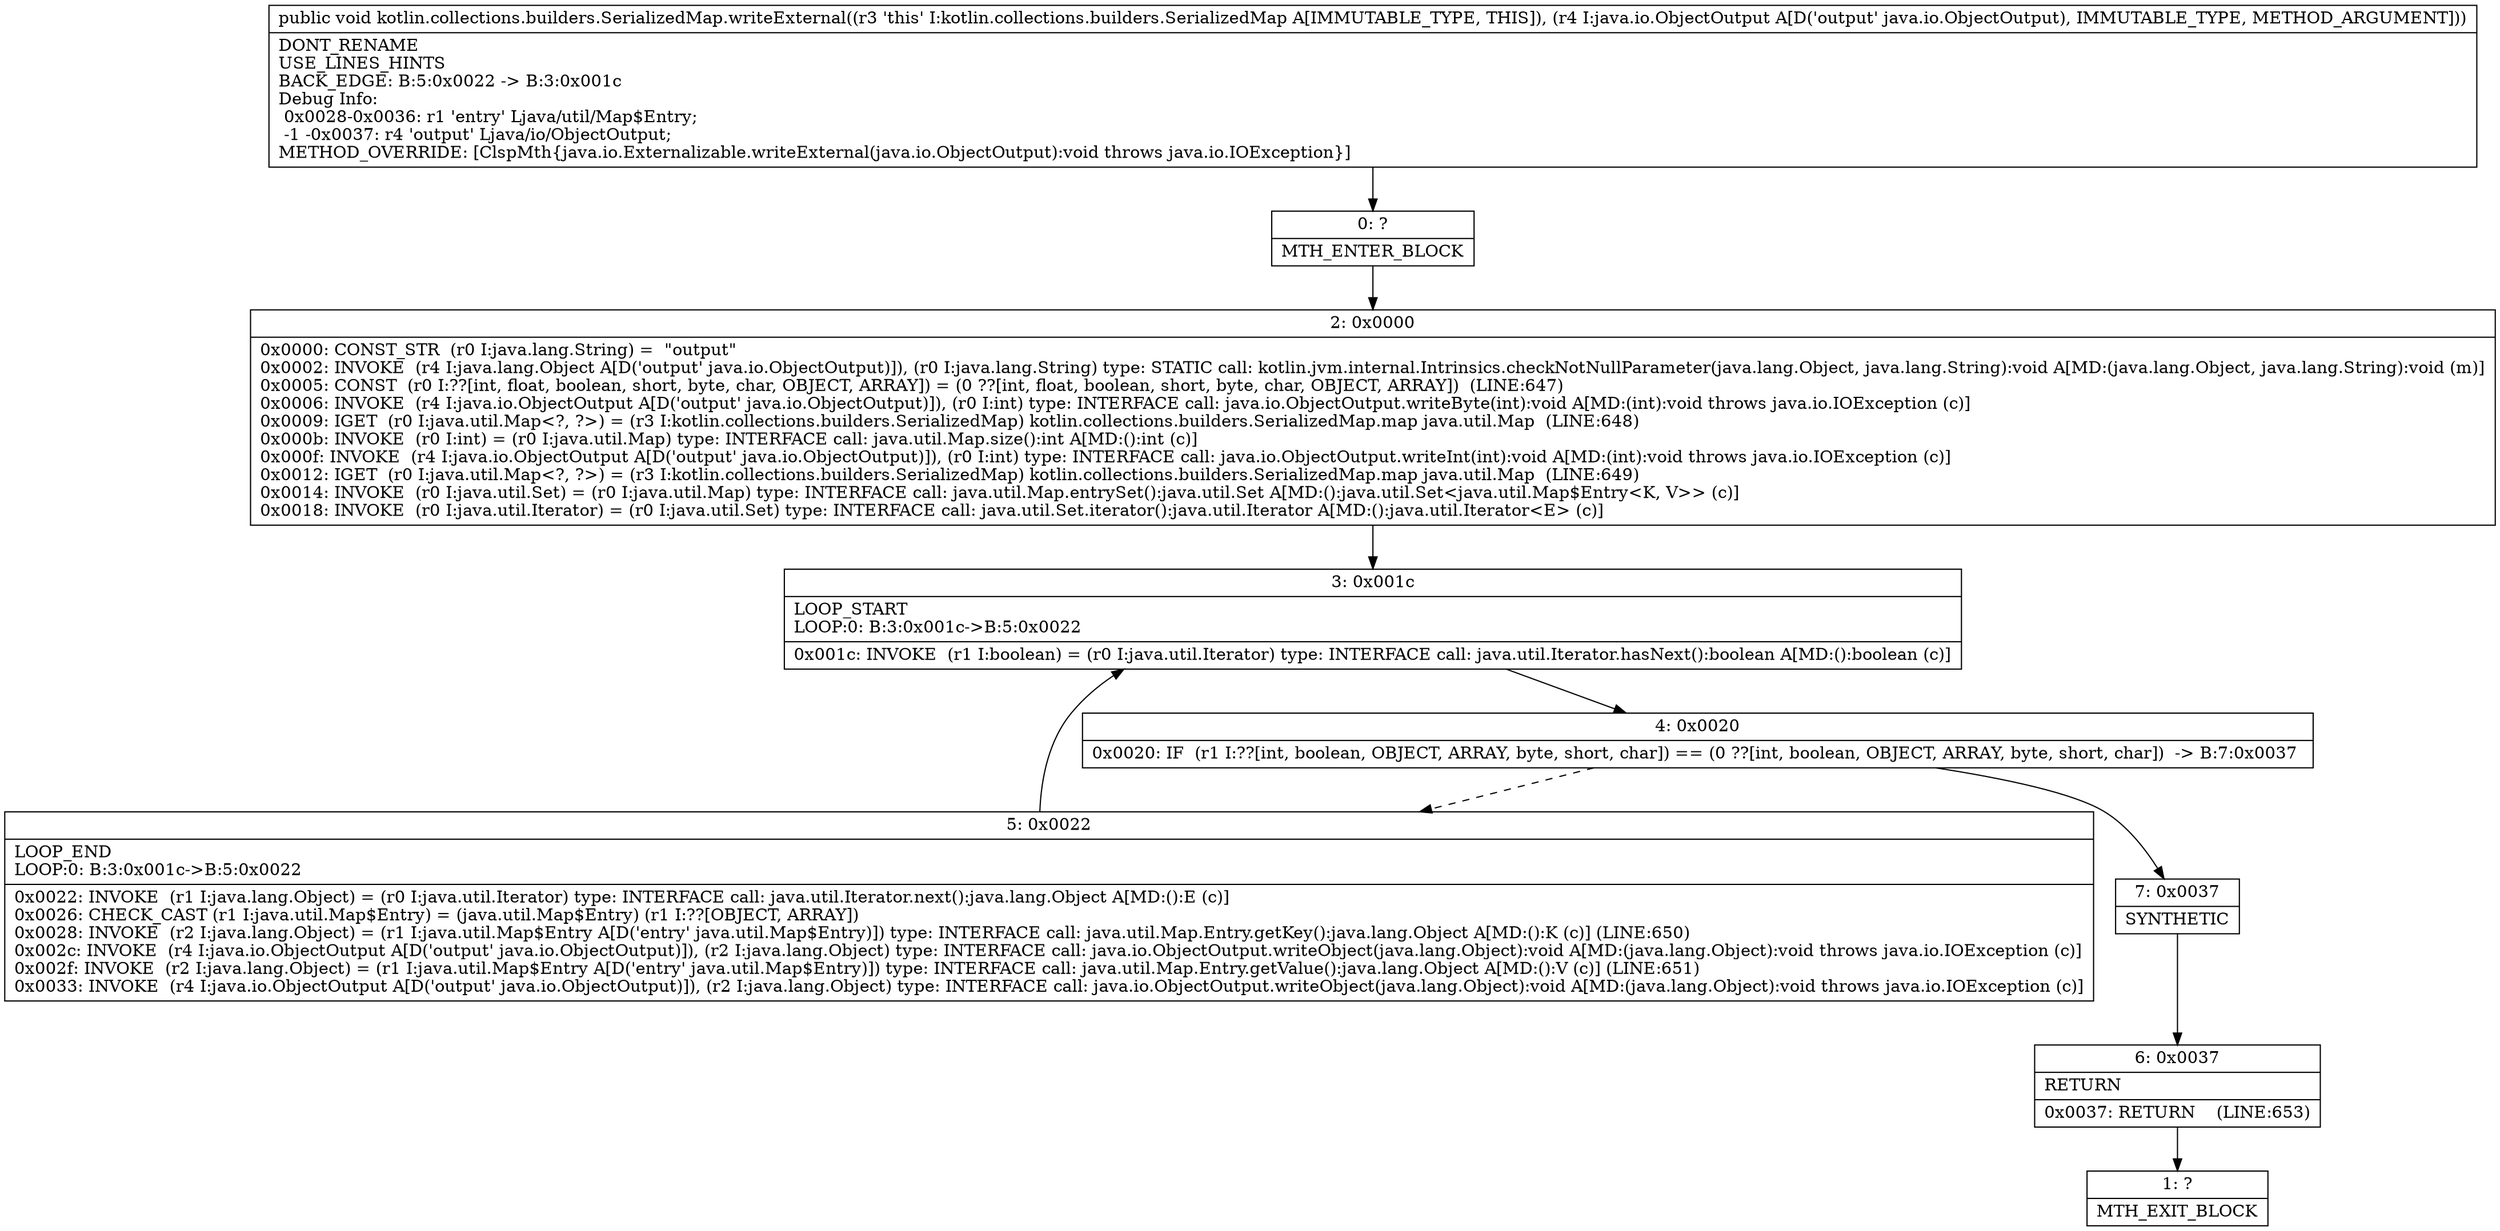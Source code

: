digraph "CFG forkotlin.collections.builders.SerializedMap.writeExternal(Ljava\/io\/ObjectOutput;)V" {
Node_0 [shape=record,label="{0\:\ ?|MTH_ENTER_BLOCK\l}"];
Node_2 [shape=record,label="{2\:\ 0x0000|0x0000: CONST_STR  (r0 I:java.lang.String) =  \"output\" \l0x0002: INVOKE  (r4 I:java.lang.Object A[D('output' java.io.ObjectOutput)]), (r0 I:java.lang.String) type: STATIC call: kotlin.jvm.internal.Intrinsics.checkNotNullParameter(java.lang.Object, java.lang.String):void A[MD:(java.lang.Object, java.lang.String):void (m)]\l0x0005: CONST  (r0 I:??[int, float, boolean, short, byte, char, OBJECT, ARRAY]) = (0 ??[int, float, boolean, short, byte, char, OBJECT, ARRAY])  (LINE:647)\l0x0006: INVOKE  (r4 I:java.io.ObjectOutput A[D('output' java.io.ObjectOutput)]), (r0 I:int) type: INTERFACE call: java.io.ObjectOutput.writeByte(int):void A[MD:(int):void throws java.io.IOException (c)]\l0x0009: IGET  (r0 I:java.util.Map\<?, ?\>) = (r3 I:kotlin.collections.builders.SerializedMap) kotlin.collections.builders.SerializedMap.map java.util.Map  (LINE:648)\l0x000b: INVOKE  (r0 I:int) = (r0 I:java.util.Map) type: INTERFACE call: java.util.Map.size():int A[MD:():int (c)]\l0x000f: INVOKE  (r4 I:java.io.ObjectOutput A[D('output' java.io.ObjectOutput)]), (r0 I:int) type: INTERFACE call: java.io.ObjectOutput.writeInt(int):void A[MD:(int):void throws java.io.IOException (c)]\l0x0012: IGET  (r0 I:java.util.Map\<?, ?\>) = (r3 I:kotlin.collections.builders.SerializedMap) kotlin.collections.builders.SerializedMap.map java.util.Map  (LINE:649)\l0x0014: INVOKE  (r0 I:java.util.Set) = (r0 I:java.util.Map) type: INTERFACE call: java.util.Map.entrySet():java.util.Set A[MD:():java.util.Set\<java.util.Map$Entry\<K, V\>\> (c)]\l0x0018: INVOKE  (r0 I:java.util.Iterator) = (r0 I:java.util.Set) type: INTERFACE call: java.util.Set.iterator():java.util.Iterator A[MD:():java.util.Iterator\<E\> (c)]\l}"];
Node_3 [shape=record,label="{3\:\ 0x001c|LOOP_START\lLOOP:0: B:3:0x001c\-\>B:5:0x0022\l|0x001c: INVOKE  (r1 I:boolean) = (r0 I:java.util.Iterator) type: INTERFACE call: java.util.Iterator.hasNext():boolean A[MD:():boolean (c)]\l}"];
Node_4 [shape=record,label="{4\:\ 0x0020|0x0020: IF  (r1 I:??[int, boolean, OBJECT, ARRAY, byte, short, char]) == (0 ??[int, boolean, OBJECT, ARRAY, byte, short, char])  \-\> B:7:0x0037 \l}"];
Node_5 [shape=record,label="{5\:\ 0x0022|LOOP_END\lLOOP:0: B:3:0x001c\-\>B:5:0x0022\l|0x0022: INVOKE  (r1 I:java.lang.Object) = (r0 I:java.util.Iterator) type: INTERFACE call: java.util.Iterator.next():java.lang.Object A[MD:():E (c)]\l0x0026: CHECK_CAST (r1 I:java.util.Map$Entry) = (java.util.Map$Entry) (r1 I:??[OBJECT, ARRAY]) \l0x0028: INVOKE  (r2 I:java.lang.Object) = (r1 I:java.util.Map$Entry A[D('entry' java.util.Map$Entry)]) type: INTERFACE call: java.util.Map.Entry.getKey():java.lang.Object A[MD:():K (c)] (LINE:650)\l0x002c: INVOKE  (r4 I:java.io.ObjectOutput A[D('output' java.io.ObjectOutput)]), (r2 I:java.lang.Object) type: INTERFACE call: java.io.ObjectOutput.writeObject(java.lang.Object):void A[MD:(java.lang.Object):void throws java.io.IOException (c)]\l0x002f: INVOKE  (r2 I:java.lang.Object) = (r1 I:java.util.Map$Entry A[D('entry' java.util.Map$Entry)]) type: INTERFACE call: java.util.Map.Entry.getValue():java.lang.Object A[MD:():V (c)] (LINE:651)\l0x0033: INVOKE  (r4 I:java.io.ObjectOutput A[D('output' java.io.ObjectOutput)]), (r2 I:java.lang.Object) type: INTERFACE call: java.io.ObjectOutput.writeObject(java.lang.Object):void A[MD:(java.lang.Object):void throws java.io.IOException (c)]\l}"];
Node_7 [shape=record,label="{7\:\ 0x0037|SYNTHETIC\l}"];
Node_6 [shape=record,label="{6\:\ 0x0037|RETURN\l|0x0037: RETURN    (LINE:653)\l}"];
Node_1 [shape=record,label="{1\:\ ?|MTH_EXIT_BLOCK\l}"];
MethodNode[shape=record,label="{public void kotlin.collections.builders.SerializedMap.writeExternal((r3 'this' I:kotlin.collections.builders.SerializedMap A[IMMUTABLE_TYPE, THIS]), (r4 I:java.io.ObjectOutput A[D('output' java.io.ObjectOutput), IMMUTABLE_TYPE, METHOD_ARGUMENT]))  | DONT_RENAME\lUSE_LINES_HINTS\lBACK_EDGE: B:5:0x0022 \-\> B:3:0x001c\lDebug Info:\l  0x0028\-0x0036: r1 'entry' Ljava\/util\/Map$Entry;\l  \-1 \-0x0037: r4 'output' Ljava\/io\/ObjectOutput;\lMETHOD_OVERRIDE: [ClspMth\{java.io.Externalizable.writeExternal(java.io.ObjectOutput):void throws java.io.IOException\}]\l}"];
MethodNode -> Node_0;Node_0 -> Node_2;
Node_2 -> Node_3;
Node_3 -> Node_4;
Node_4 -> Node_5[style=dashed];
Node_4 -> Node_7;
Node_5 -> Node_3;
Node_7 -> Node_6;
Node_6 -> Node_1;
}

